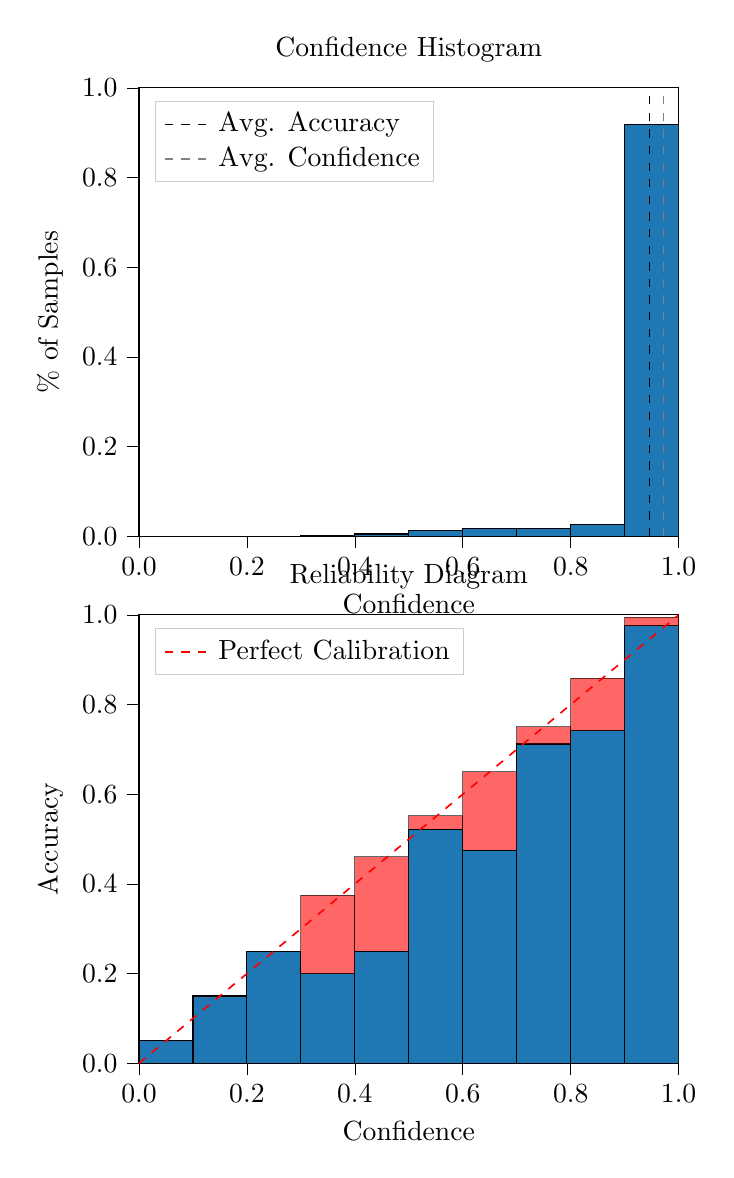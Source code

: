 % This file was created by tikzplotlib v0.9.8.
\begin{tikzpicture}

\definecolor{color0}{rgb}{0.122,0.467,0.706}

\begin{groupplot}[group style={group size=1 by 2}]
\nextgroupplot[
legend cell align={left},
legend style={
  fill opacity=0.8,
  draw opacity=1,
  text opacity=1,
  at={(0.03,0.97)},
  anchor=north west,
  draw=white!80!black
},
tick align=outside,
tick pos=left,
title={Confidence Histogram},
x grid style={white!69.02!black},
xlabel={Confidence},
xmin=0, xmax=1,
xtick style={color=black},
xtick={0,0.2,0.4,0.6,0.8,1},
xticklabels={0.0,0.2,0.4,0.6,0.8,1.0},
y grid style={white!69.02!black},
ylabel={\% of Samples},
ymin=0, ymax=1,
ytick style={color=black},
ytick={0,0.2,0.4,0.6,0.8,1},
yticklabels={0.0,0.2,0.4,0.6,0.8,1.0}
]
\draw[draw=black,fill=color0] (axis cs:-6.939e-18,0) rectangle (axis cs:0.1,0);
\draw[draw=black,fill=color0] (axis cs:0.1,0) rectangle (axis cs:0.2,0);
\draw[draw=black,fill=color0] (axis cs:0.2,0) rectangle (axis cs:0.3,0);
\draw[draw=black,fill=color0] (axis cs:0.3,0) rectangle (axis cs:0.4,0.001);
\draw[draw=black,fill=color0] (axis cs:0.4,0) rectangle (axis cs:0.5,0.005);
\draw[draw=black,fill=color0] (axis cs:0.5,0) rectangle (axis cs:0.6,0.013);
\draw[draw=black,fill=color0] (axis cs:0.6,0) rectangle (axis cs:0.7,0.017);
\draw[draw=black,fill=color0] (axis cs:0.7,0) rectangle (axis cs:0.8,0.017);
\draw[draw=black,fill=color0] (axis cs:0.8,0) rectangle (axis cs:0.9,0.027);
\draw[draw=black,fill=color0] (axis cs:0.9,0) rectangle (axis cs:1,0.919);
\addplot [semithick, black, dashed]
table {%
0.946 0
0.946 1
};
\addlegendentry{Avg. Accuracy}
\addplot [semithick, white!50.196!black, dashed]
table {%
0.972 0
0.972 1
};
\addlegendentry{Avg. Confidence}

\nextgroupplot[
legend cell align={left},
legend style={
  fill opacity=0.8,
  draw opacity=1,
  text opacity=1,
  at={(0.03,0.97)},
  anchor=north west,
  draw=white!80!black
},
tick align=outside,
tick pos=left,
title={Reliability Diagram},
x grid style={white!69.02!black},
xlabel={Confidence},
xmin=0, xmax=1,
xtick style={color=black},
xtick={0,0.2,0.4,0.6,0.8,1},
xticklabels={0.0,0.2,0.4,0.6,0.8,1.0},
y grid style={white!69.02!black},
ylabel={Accuracy},
ymin=0, ymax=1,
ytick style={color=black},
ytick={0,0.2,0.4,0.6,0.8,1},
yticklabels={0.0,0.2,0.4,0.6,0.8,1.0}
]
\draw[draw=black,fill=color0] (axis cs:-6.939e-18,0) rectangle (axis cs:0.1,0.05);
\draw[draw=black,fill=color0] (axis cs:0.1,0) rectangle (axis cs:0.2,0.15);
\draw[draw=black,fill=color0] (axis cs:0.2,0) rectangle (axis cs:0.3,0.25);
\draw[draw=black,fill=color0] (axis cs:0.3,0) rectangle (axis cs:0.4,0.2);
\draw[draw=black,fill=color0] (axis cs:0.4,0) rectangle (axis cs:0.5,0.25);
\draw[draw=black,fill=color0] (axis cs:0.5,0) rectangle (axis cs:0.6,0.522);
\draw[draw=black,fill=color0] (axis cs:0.6,0) rectangle (axis cs:0.7,0.475);
\draw[draw=black,fill=color0] (axis cs:0.7,0) rectangle (axis cs:0.8,0.712);
\draw[draw=black,fill=color0] (axis cs:0.8,0) rectangle (axis cs:0.9,0.742);
\draw[draw=black,fill=color0] (axis cs:0.9,0) rectangle (axis cs:1,0.976);
\draw[draw=black,fill=red,opacity=0.6] (axis cs:-6.939e-18,0.05) rectangle (axis cs:0.1,0.05);
\draw[draw=black,fill=red,opacity=0.6] (axis cs:0.1,0.15) rectangle (axis cs:0.2,0.15);
\draw[draw=black,fill=red,opacity=0.6] (axis cs:0.2,0.25) rectangle (axis cs:0.3,0.25);
\draw[draw=black,fill=red,opacity=0.6] (axis cs:0.3,0.2) rectangle (axis cs:0.4,0.375);
\draw[draw=black,fill=red,opacity=0.6] (axis cs:0.4,0.25) rectangle (axis cs:0.5,0.461);
\draw[draw=black,fill=red,opacity=0.6] (axis cs:0.5,0.522) rectangle (axis cs:0.6,0.552);
\draw[draw=black,fill=red,opacity=0.6] (axis cs:0.6,0.475) rectangle (axis cs:0.7,0.65);
\draw[draw=black,fill=red,opacity=0.6] (axis cs:0.7,0.712) rectangle (axis cs:0.8,0.751);
\draw[draw=black,fill=red,opacity=0.6] (axis cs:0.8,0.742) rectangle (axis cs:0.9,0.859);
\draw[draw=black,fill=red,opacity=0.6] (axis cs:0.9,0.976) rectangle (axis cs:1,0.995);
\addplot [semithick, red, dashed]
table {%
0 0
1 1
};
\addlegendentry{Perfect Calibration}
\end{groupplot}

\end{tikzpicture}
